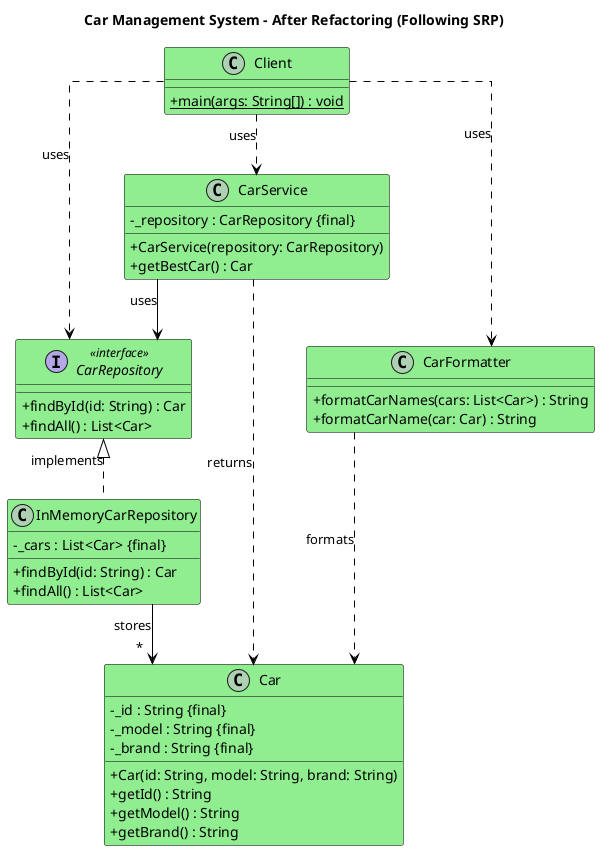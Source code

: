 @startuml
title Car Management System - After Refactoring (Following SRP)

skinparam classAttributeIconSize 0
skinparam class {
    BackgroundColor LightGreen
    BorderColor Black
    ArrowColor Black
}
skinparam linetype ortho
top to bottom direction

class Client {
    __
    + {static} main(args: String[]) : void
}

class CarService {
    - _repository : CarRepository {final}
    __
    + CarService(repository: CarRepository)
    + getBestCar() : Car
}

class CarFormatter {
    __
    + formatCarNames(cars: List<Car>) : String
    + formatCarName(car: Car) : String
}

interface CarRepository <<interface>> {
    + findById(id: String) : Car
    + findAll() : List<Car>
}

class InMemoryCarRepository {
    - _cars : List<Car> {final}
    __
    + findById(id: String) : Car
    + findAll() : List<Car>
}

class Car {
    - _id : String {final}
    - _model : String {final}
    - _brand : String {final}
    __
    + Car(id: String, model: String, brand: String)
    + getId() : String
    + getModel() : String
    + getBrand() : String
}

Client ..> CarService : uses
Client ..> CarFormatter : uses
Client ..> CarRepository : uses

CarService --> CarRepository : uses

CarRepository <|.. InMemoryCarRepository : implements

InMemoryCarRepository --> "*" Car : stores

CarService ..> Car : returns
CarFormatter ..> Car : formats

@enduml
